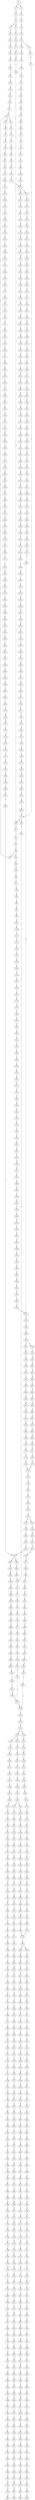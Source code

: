 strict digraph  {
	S0 -> S1 [ label = T ];
	S0 -> S2 [ label = C ];
	S1 -> S3 [ label = A ];
	S2 -> S4 [ label = A ];
	S3 -> S5 [ label = C ];
	S4 -> S6 [ label = C ];
	S5 -> S7 [ label = T ];
	S5 -> S8 [ label = G ];
	S6 -> S9 [ label = G ];
	S7 -> S10 [ label = T ];
	S8 -> S11 [ label = T ];
	S9 -> S12 [ label = T ];
	S10 -> S13 [ label = C ];
	S11 -> S14 [ label = C ];
	S12 -> S15 [ label = C ];
	S13 -> S16 [ label = A ];
	S14 -> S17 [ label = C ];
	S15 -> S18 [ label = G ];
	S15 -> S19 [ label = C ];
	S16 -> S20 [ label = A ];
	S17 -> S21 [ label = A ];
	S18 -> S22 [ label = A ];
	S19 -> S23 [ label = A ];
	S20 -> S24 [ label = G ];
	S21 -> S25 [ label = G ];
	S22 -> S26 [ label = G ];
	S23 -> S27 [ label = G ];
	S24 -> S28 [ label = C ];
	S25 -> S29 [ label = C ];
	S26 -> S30 [ label = C ];
	S27 -> S31 [ label = C ];
	S28 -> S32 [ label = G ];
	S29 -> S33 [ label = G ];
	S30 -> S34 [ label = G ];
	S31 -> S35 [ label = T ];
	S31 -> S33 [ label = G ];
	S32 -> S36 [ label = A ];
	S33 -> S37 [ label = A ];
	S34 -> S38 [ label = A ];
	S35 -> S39 [ label = T ];
	S36 -> S40 [ label = G ];
	S37 -> S41 [ label = G ];
	S38 -> S42 [ label = G ];
	S39 -> S43 [ label = C ];
	S40 -> S44 [ label = T ];
	S41 -> S45 [ label = T ];
	S42 -> S46 [ label = T ];
	S43 -> S47 [ label = A ];
	S44 -> S48 [ label = C ];
	S45 -> S49 [ label = C ];
	S46 -> S50 [ label = C ];
	S47 -> S51 [ label = C ];
	S48 -> S52 [ label = C ];
	S49 -> S53 [ label = C ];
	S49 -> S54 [ label = T ];
	S50 -> S55 [ label = G ];
	S51 -> S56 [ label = G ];
	S52 -> S57 [ label = C ];
	S53 -> S57 [ label = C ];
	S54 -> S58 [ label = C ];
	S55 -> S59 [ label = A ];
	S56 -> S60 [ label = C ];
	S57 -> S61 [ label = T ];
	S57 -> S62 [ label = G ];
	S58 -> S63 [ label = G ];
	S59 -> S64 [ label = A ];
	S60 -> S65 [ label = C ];
	S61 -> S66 [ label = C ];
	S62 -> S67 [ label = C ];
	S63 -> S68 [ label = T ];
	S64 -> S69 [ label = C ];
	S65 -> S70 [ label = C ];
	S66 -> S71 [ label = C ];
	S67 -> S72 [ label = C ];
	S68 -> S73 [ label = C ];
	S69 -> S74 [ label = C ];
	S70 -> S75 [ label = T ];
	S71 -> S76 [ label = G ];
	S72 -> S77 [ label = T ];
	S73 -> S78 [ label = T ];
	S74 -> S79 [ label = T ];
	S75 -> S80 [ label = T ];
	S76 -> S81 [ label = G ];
	S77 -> S82 [ label = G ];
	S78 -> S83 [ label = G ];
	S79 -> S84 [ label = G ];
	S80 -> S85 [ label = C ];
	S81 -> S86 [ label = T ];
	S82 -> S87 [ label = T ];
	S83 -> S88 [ label = T ];
	S84 -> S89 [ label = T ];
	S85 -> S90 [ label = A ];
	S86 -> S91 [ label = C ];
	S87 -> S92 [ label = C ];
	S88 -> S93 [ label = T ];
	S89 -> S94 [ label = C ];
	S90 -> S95 [ label = T ];
	S91 -> S96 [ label = T ];
	S92 -> S97 [ label = G ];
	S93 -> S98 [ label = C ];
	S94 -> S99 [ label = G ];
	S95 -> S100 [ label = C ];
	S96 -> S101 [ label = G ];
	S97 -> S102 [ label = C ];
	S98 -> S103 [ label = C ];
	S99 -> S104 [ label = C ];
	S100 -> S105 [ label = C ];
	S101 -> S106 [ label = G ];
	S102 -> S107 [ label = G ];
	S103 -> S108 [ label = G ];
	S104 -> S109 [ label = G ];
	S105 -> S110 [ label = A ];
	S106 -> S111 [ label = A ];
	S107 -> S112 [ label = C ];
	S108 -> S113 [ label = T ];
	S109 -> S112 [ label = C ];
	S110 -> S114 [ label = G ];
	S111 -> S115 [ label = G ];
	S112 -> S116 [ label = G ];
	S112 -> S117 [ label = A ];
	S113 -> S118 [ label = G ];
	S114 -> S119 [ label = A ];
	S115 -> S120 [ label = G ];
	S116 -> S121 [ label = A ];
	S117 -> S122 [ label = A ];
	S118 -> S123 [ label = G ];
	S119 -> S124 [ label = A ];
	S120 -> S125 [ label = G ];
	S121 -> S126 [ label = G ];
	S122 -> S127 [ label = C ];
	S123 -> S128 [ label = C ];
	S124 -> S129 [ label = C ];
	S125 -> S130 [ label = T ];
	S126 -> S131 [ label = C ];
	S127 -> S132 [ label = C ];
	S128 -> S133 [ label = C ];
	S129 -> S134 [ label = C ];
	S130 -> S135 [ label = G ];
	S131 -> S136 [ label = A ];
	S132 -> S137 [ label = C ];
	S133 -> S138 [ label = C ];
	S134 -> S139 [ label = A ];
	S134 -> S140 [ label = G ];
	S135 -> S141 [ label = T ];
	S136 -> S142 [ label = G ];
	S137 -> S143 [ label = G ];
	S138 -> S144 [ label = G ];
	S139 -> S145 [ label = G ];
	S139 -> S146 [ label = C ];
	S140 -> S147 [ label = G ];
	S141 -> S148 [ label = T ];
	S142 -> S149 [ label = T ];
	S143 -> S150 [ label = T ];
	S144 -> S151 [ label = T ];
	S145 -> S152 [ label = A ];
	S146 -> S153 [ label = C ];
	S147 -> S154 [ label = A ];
	S148 -> S155 [ label = C ];
	S149 -> S156 [ label = G ];
	S150 -> S157 [ label = A ];
	S151 -> S158 [ label = C ];
	S152 -> S159 [ label = C ];
	S153 -> S160 [ label = A ];
	S154 -> S161 [ label = C ];
	S155 -> S162 [ label = C ];
	S156 -> S163 [ label = C ];
	S157 -> S164 [ label = C ];
	S158 -> S165 [ label = C ];
	S159 -> S166 [ label = T ];
	S160 -> S167 [ label = C ];
	S161 -> S168 [ label = G ];
	S162 -> S169 [ label = A ];
	S163 -> S170 [ label = A ];
	S164 -> S171 [ label = A ];
	S165 -> S172 [ label = A ];
	S166 -> S173 [ label = C ];
	S167 -> S174 [ label = C ];
	S168 -> S175 [ label = C ];
	S169 -> S176 [ label = G ];
	S170 -> S177 [ label = A ];
	S171 -> S178 [ label = G ];
	S172 -> S179 [ label = G ];
	S173 -> S180 [ label = C ];
	S174 -> S181 [ label = C ];
	S175 -> S182 [ label = C ];
	S176 -> S183 [ label = C ];
	S177 -> S184 [ label = C ];
	S178 -> S185 [ label = C ];
	S179 -> S186 [ label = T ];
	S180 -> S187 [ label = C ];
	S181 -> S188 [ label = C ];
	S182 -> S189 [ label = C ];
	S183 -> S190 [ label = A ];
	S184 -> S191 [ label = A ];
	S185 -> S192 [ label = A ];
	S186 -> S193 [ label = A ];
	S187 -> S194 [ label = A ];
	S188 -> S195 [ label = T ];
	S189 -> S196 [ label = A ];
	S190 -> S197 [ label = G ];
	S191 -> S198 [ label = G ];
	S192 -> S199 [ label = G ];
	S193 -> S200 [ label = G ];
	S194 -> S201 [ label = T ];
	S195 -> S202 [ label = T ];
	S196 -> S203 [ label = T ];
	S197 -> S204 [ label = A ];
	S198 -> S205 [ label = C ];
	S199 -> S206 [ label = G ];
	S200 -> S207 [ label = C ];
	S201 -> S208 [ label = C ];
	S202 -> S209 [ label = C ];
	S203 -> S210 [ label = C ];
	S204 -> S211 [ label = T ];
	S205 -> S212 [ label = T ];
	S206 -> S213 [ label = T ];
	S207 -> S214 [ label = T ];
	S208 -> S215 [ label = T ];
	S209 -> S216 [ label = C ];
	S209 -> S217 [ label = G ];
	S210 -> S218 [ label = G ];
	S211 -> S219 [ label = A ];
	S212 -> S220 [ label = A ];
	S213 -> S221 [ label = G ];
	S214 -> S222 [ label = C ];
	S215 -> S223 [ label = G ];
	S216 -> S224 [ label = T ];
	S217 -> S225 [ label = A ];
	S218 -> S226 [ label = T ];
	S219 -> S227 [ label = A ];
	S220 -> S228 [ label = C ];
	S221 -> S229 [ label = C ];
	S222 -> S230 [ label = C ];
	S223 -> S231 [ label = C ];
	S224 -> S232 [ label = G ];
	S225 -> S233 [ label = T ];
	S226 -> S234 [ label = C ];
	S227 -> S235 [ label = A ];
	S228 -> S236 [ label = G ];
	S229 -> S237 [ label = A ];
	S230 -> S238 [ label = A ];
	S231 -> S239 [ label = C ];
	S232 -> S240 [ label = T ];
	S233 -> S241 [ label = C ];
	S234 -> S242 [ label = C ];
	S235 -> S243 [ label = A ];
	S236 -> S244 [ label = A ];
	S237 -> S245 [ label = C ];
	S238 -> S246 [ label = C ];
	S239 -> S247 [ label = A ];
	S240 -> S248 [ label = C ];
	S241 -> S249 [ label = G ];
	S242 -> S250 [ label = T ];
	S243 -> S251 [ label = A ];
	S244 -> S252 [ label = G ];
	S245 -> S253 [ label = G ];
	S246 -> S254 [ label = C ];
	S247 -> S255 [ label = G ];
	S248 -> S256 [ label = C ];
	S249 -> S257 [ label = T ];
	S250 -> S258 [ label = C ];
	S251 -> S259 [ label = C ];
	S252 -> S260 [ label = A ];
	S253 -> S261 [ label = C ];
	S254 -> S262 [ label = G ];
	S255 -> S263 [ label = T ];
	S256 -> S264 [ label = T ];
	S257 -> S265 [ label = T ];
	S258 -> S266 [ label = T ];
	S259 -> S267 [ label = T ];
	S260 -> S268 [ label = A ];
	S261 -> S269 [ label = G ];
	S262 -> S270 [ label = G ];
	S263 -> S271 [ label = C ];
	S264 -> S272 [ label = T ];
	S265 -> S273 [ label = T ];
	S266 -> S274 [ label = T ];
	S267 -> S275 [ label = T ];
	S268 -> S276 [ label = C ];
	S269 -> S277 [ label = G ];
	S270 -> S278 [ label = A ];
	S271 -> S279 [ label = G ];
	S272 -> S280 [ label = G ];
	S273 -> S281 [ label = G ];
	S274 -> S282 [ label = C ];
	S275 -> S283 [ label = T ];
	S276 -> S284 [ label = T ];
	S277 -> S285 [ label = T ];
	S278 -> S286 [ label = C ];
	S279 -> S287 [ label = T ];
	S280 -> S288 [ label = T ];
	S281 -> S289 [ label = T ];
	S282 -> S290 [ label = T ];
	S283 -> S291 [ label = G ];
	S284 -> S292 [ label = G ];
	S285 -> S293 [ label = G ];
	S286 -> S294 [ label = G ];
	S287 -> S295 [ label = A ];
	S288 -> S296 [ label = A ];
	S289 -> S297 [ label = A ];
	S290 -> S298 [ label = C ];
	S291 -> S299 [ label = C ];
	S292 -> S300 [ label = G ];
	S293 -> S301 [ label = C ];
	S294 -> S302 [ label = T ];
	S295 -> S303 [ label = A ];
	S296 -> S304 [ label = G ];
	S297 -> S305 [ label = G ];
	S298 -> S306 [ label = G ];
	S299 -> S307 [ label = C ];
	S300 -> S308 [ label = C ];
	S301 -> S309 [ label = C ];
	S302 -> S310 [ label = C ];
	S303 -> S311 [ label = G ];
	S304 -> S312 [ label = G ];
	S305 -> S313 [ label = G ];
	S306 -> S314 [ label = G ];
	S307 -> S315 [ label = G ];
	S308 -> S316 [ label = G ];
	S309 -> S317 [ label = G ];
	S310 -> S318 [ label = G ];
	S311 -> S319 [ label = A ];
	S312 -> S320 [ label = A ];
	S313 -> S321 [ label = A ];
	S314 -> S322 [ label = A ];
	S315 -> S323 [ label = T ];
	S316 -> S324 [ label = C ];
	S317 -> S325 [ label = C ];
	S318 -> S326 [ label = T ];
	S319 -> S327 [ label = C ];
	S320 -> S328 [ label = G ];
	S321 -> S329 [ label = A ];
	S322 -> S330 [ label = G ];
	S323 -> S331 [ label = A ];
	S324 -> S332 [ label = A ];
	S325 -> S333 [ label = A ];
	S326 -> S334 [ label = G ];
	S327 -> S335 [ label = G ];
	S328 -> S336 [ label = A ];
	S329 -> S337 [ label = A ];
	S330 -> S338 [ label = A ];
	S331 -> S339 [ label = G ];
	S332 -> S340 [ label = G ];
	S333 -> S341 [ label = A ];
	S334 -> S342 [ label = A ];
	S335 -> S343 [ label = G ];
	S336 -> S344 [ label = G ];
	S337 -> S345 [ label = G ];
	S338 -> S346 [ label = G ];
	S339 -> S347 [ label = C ];
	S340 -> S348 [ label = C ];
	S341 -> S349 [ label = C ];
	S342 -> S350 [ label = C ];
	S343 -> S351 [ label = C ];
	S344 -> S352 [ label = G ];
	S345 -> S353 [ label = G ];
	S346 -> S354 [ label = G ];
	S347 -> S355 [ label = C ];
	S348 -> S356 [ label = G ];
	S349 -> S357 [ label = C ];
	S350 -> S358 [ label = C ];
	S351 -> S359 [ label = T ];
	S352 -> S360 [ label = T ];
	S353 -> S361 [ label = T ];
	S354 -> S362 [ label = T ];
	S355 -> S363 [ label = G ];
	S356 -> S364 [ label = G ];
	S357 -> S365 [ label = A ];
	S358 -> S366 [ label = G ];
	S359 -> S367 [ label = C ];
	S360 -> S368 [ label = C ];
	S361 -> S369 [ label = C ];
	S362 -> S370 [ label = C ];
	S363 -> S371 [ label = G ];
	S364 -> S372 [ label = G ];
	S365 -> S373 [ label = G ];
	S366 -> S374 [ label = G ];
	S367 -> S375 [ label = T ];
	S368 -> S376 [ label = C ];
	S369 -> S377 [ label = C ];
	S370 -> S376 [ label = C ];
	S371 -> S378 [ label = T ];
	S372 -> S379 [ label = T ];
	S373 -> S380 [ label = T ];
	S374 -> S381 [ label = T ];
	S375 -> S382 [ label = C ];
	S376 -> S383 [ label = C ];
	S377 -> S384 [ label = C ];
	S378 -> S385 [ label = G ];
	S379 -> S386 [ label = G ];
	S380 -> S387 [ label = C ];
	S381 -> S388 [ label = C ];
	S382 -> S389 [ label = G ];
	S383 -> S390 [ label = A ];
	S383 -> S391 [ label = G ];
	S384 -> S392 [ label = G ];
	S385 -> S393 [ label = A ];
	S386 -> S394 [ label = C ];
	S387 -> S395 [ label = G ];
	S388 -> S396 [ label = G ];
	S389 -> S397 [ label = A ];
	S390 -> S398 [ label = G ];
	S391 -> S399 [ label = G ];
	S392 -> S400 [ label = A ];
	S393 -> S401 [ label = C ];
	S394 -> S402 [ label = C ];
	S395 -> S403 [ label = C ];
	S396 -> S404 [ label = C ];
	S397 -> S405 [ label = A ];
	S398 -> S406 [ label = A ];
	S399 -> S407 [ label = A ];
	S400 -> S408 [ label = A ];
	S401 -> S409 [ label = G ];
	S402 -> S410 [ label = G ];
	S403 -> S411 [ label = G ];
	S404 -> S412 [ label = G ];
	S405 -> S413 [ label = G ];
	S406 -> S414 [ label = G ];
	S407 -> S415 [ label = G ];
	S408 -> S416 [ label = G ];
	S409 -> S417 [ label = T ];
	S410 -> S418 [ label = C ];
	S411 -> S419 [ label = C ];
	S412 -> S420 [ label = T ];
	S413 -> S421 [ label = T ];
	S414 -> S422 [ label = C ];
	S415 -> S423 [ label = G ];
	S416 -> S424 [ label = T ];
	S417 -> S425 [ label = G ];
	S418 -> S426 [ label = C ];
	S419 -> S427 [ label = A ];
	S420 -> S428 [ label = A ];
	S421 -> S429 [ label = C ];
	S422 -> S430 [ label = C ];
	S423 -> S431 [ label = C ];
	S424 -> S432 [ label = C ];
	S425 -> S433 [ label = G ];
	S426 -> S434 [ label = G ];
	S427 -> S435 [ label = G ];
	S428 -> S436 [ label = G ];
	S429 -> S437 [ label = G ];
	S430 -> S438 [ label = A ];
	S431 -> S439 [ label = G ];
	S432 -> S440 [ label = G ];
	S433 -> S441 [ label = G ];
	S434 -> S442 [ label = G ];
	S435 -> S443 [ label = C ];
	S436 -> S444 [ label = C ];
	S437 -> S445 [ label = C ];
	S438 -> S446 [ label = C ];
	S439 -> S447 [ label = T ];
	S440 -> S448 [ label = A ];
	S441 -> S449 [ label = T ];
	S442 -> S450 [ label = T ];
	S443 -> S451 [ label = C ];
	S444 -> S452 [ label = C ];
	S445 -> S453 [ label = G ];
	S446 -> S454 [ label = G ];
	S447 -> S455 [ label = G ];
	S448 -> S456 [ label = G ];
	S449 -> S457 [ label = A ];
	S450 -> S458 [ label = G ];
	S451 -> S459 [ label = G ];
	S452 -> S460 [ label = G ];
	S453 -> S461 [ label = G ];
	S454 -> S462 [ label = G ];
	S455 -> S463 [ label = G ];
	S456 -> S464 [ label = G ];
	S457 -> S465 [ label = C ];
	S458 -> S466 [ label = G ];
	S459 -> S467 [ label = G ];
	S460 -> S468 [ label = C ];
	S461 -> S469 [ label = C ];
	S462 -> S470 [ label = T ];
	S463 -> S471 [ label = T ];
	S464 -> S472 [ label = T ];
	S465 -> S473 [ label = T ];
	S466 -> S474 [ label = T ];
	S467 -> S475 [ label = T ];
	S468 -> S476 [ label = T ];
	S469 -> S477 [ label = T ];
	S470 -> S478 [ label = T ];
	S471 -> S479 [ label = A ];
	S472 -> S480 [ label = A ];
	S473 -> S481 [ label = A ];
	S474 -> S482 [ label = G ];
	S475 -> S483 [ label = G ];
	S476 -> S484 [ label = G ];
	S477 -> S485 [ label = A ];
	S478 -> S486 [ label = A ];
	S479 -> S487 [ label = T ];
	S480 -> S488 [ label = T ];
	S481 -> S489 [ label = T ];
	S482 -> S490 [ label = G ];
	S483 -> S491 [ label = G ];
	S484 -> S492 [ label = G ];
	S485 -> S493 [ label = T ];
	S486 -> S494 [ label = C ];
	S487 -> S495 [ label = G ];
	S488 -> S496 [ label = A ];
	S489 -> S497 [ label = T ];
	S490 -> S498 [ label = A ];
	S491 -> S499 [ label = A ];
	S492 -> S500 [ label = A ];
	S493 -> S501 [ label = A ];
	S494 -> S502 [ label = T ];
	S495 -> S503 [ label = A ];
	S496 -> S504 [ label = A ];
	S497 -> S505 [ label = G ];
	S498 -> S506 [ label = A ];
	S499 -> S507 [ label = A ];
	S500 -> S508 [ label = A ];
	S501 -> S509 [ label = G ];
	S502 -> S510 [ label = G ];
	S503 -> S511 [ label = G ];
	S504 -> S512 [ label = G ];
	S505 -> S513 [ label = G ];
	S506 -> S514 [ label = C ];
	S507 -> S515 [ label = G ];
	S508 -> S516 [ label = G ];
	S509 -> S517 [ label = T ];
	S510 -> S518 [ label = C ];
	S511 -> S519 [ label = C ];
	S512 -> S520 [ label = T ];
	S513 -> S521 [ label = A ];
	S514 -> S522 [ label = C ];
	S515 -> S523 [ label = A ];
	S516 -> S524 [ label = A ];
	S517 -> S525 [ label = A ];
	S518 -> S526 [ label = A ];
	S519 -> S527 [ label = G ];
	S520 -> S528 [ label = C ];
	S521 -> S529 [ label = A ];
	S522 -> S530 [ label = T ];
	S523 -> S531 [ label = A ];
	S524 -> S532 [ label = A ];
	S525 -> S533 [ label = G ];
	S526 -> S534 [ label = G ];
	S527 -> S535 [ label = G ];
	S528 -> S536 [ label = G ];
	S529 -> S537 [ label = C ];
	S530 -> S538 [ label = C ];
	S531 -> S539 [ label = C ];
	S532 -> S540 [ label = C ];
	S533 -> S541 [ label = C ];
	S534 -> S542 [ label = A ];
	S535 -> S543 [ label = T ];
	S536 -> S544 [ label = T ];
	S537 -> S545 [ label = G ];
	S538 -> S546 [ label = G ];
	S539 -> S547 [ label = G ];
	S540 -> S547 [ label = G ];
	S541 -> S548 [ label = C ];
	S542 -> S549 [ label = C ];
	S543 -> S550 [ label = C ];
	S544 -> S551 [ label = G ];
	S545 -> S552 [ label = G ];
	S546 -> S553 [ label = G ];
	S547 -> S554 [ label = G ];
	S548 -> S555 [ label = G ];
	S549 -> S556 [ label = G ];
	S550 -> S557 [ label = G ];
	S551 -> S558 [ label = G ];
	S552 -> S559 [ label = T ];
	S553 -> S560 [ label = C ];
	S554 -> S561 [ label = C ];
	S555 -> S562 [ label = A ];
	S556 -> S563 [ label = G ];
	S557 -> S564 [ label = C ];
	S558 -> S565 [ label = T ];
	S559 -> S566 [ label = A ];
	S560 -> S567 [ label = A ];
	S561 -> S568 [ label = A ];
	S562 -> S569 [ label = A ];
	S563 -> S570 [ label = A ];
	S564 -> S571 [ label = A ];
	S565 -> S572 [ label = A ];
	S566 -> S573 [ label = C ];
	S567 -> S574 [ label = C ];
	S568 -> S575 [ label = C ];
	S569 -> S576 [ label = A ];
	S570 -> S577 [ label = C ];
	S571 -> S578 [ label = C ];
	S572 -> S579 [ label = C ];
	S573 -> S580 [ label = G ];
	S574 -> S581 [ label = G ];
	S575 -> S582 [ label = C ];
	S575 -> S583 [ label = T ];
	S576 -> S584 [ label = C ];
	S577 -> S585 [ label = A ];
	S578 -> S586 [ label = G ];
	S579 -> S587 [ label = C ];
	S580 -> S588 [ label = A ];
	S581 -> S589 [ label = C ];
	S582 -> S590 [ label = G ];
	S583 -> S591 [ label = G ];
	S584 -> S592 [ label = C ];
	S585 -> S593 [ label = C ];
	S586 -> S594 [ label = C ];
	S587 -> S595 [ label = G ];
	S588 -> S596 [ label = A ];
	S589 -> S597 [ label = G ];
	S590 -> S598 [ label = G ];
	S591 -> S599 [ label = G ];
	S592 -> S600 [ label = C ];
	S593 -> S601 [ label = A ];
	S594 -> S602 [ label = G ];
	S595 -> S603 [ label = G ];
	S596 -> S604 [ label = G ];
	S597 -> S605 [ label = C ];
	S598 -> S606 [ label = G ];
	S599 -> S607 [ label = G ];
	S600 -> S608 [ label = C ];
	S601 -> S609 [ label = C ];
	S602 -> S610 [ label = C ];
	S603 -> S611 [ label = T ];
	S604 -> S612 [ label = A ];
	S605 -> S613 [ label = G ];
	S606 -> S614 [ label = A ];
	S607 -> S615 [ label = A ];
	S608 -> S616 [ label = G ];
	S609 -> S617 [ label = C ];
	S610 -> S618 [ label = G ];
	S611 -> S619 [ label = G ];
	S612 -> S620 [ label = A ];
	S613 -> S621 [ label = C ];
	S614 -> S622 [ label = A ];
	S615 -> S623 [ label = A ];
	S616 -> S624 [ label = A ];
	S617 -> S625 [ label = T ];
	S618 -> S626 [ label = G ];
	S619 -> S627 [ label = G ];
	S620 -> S628 [ label = G ];
	S621 -> S629 [ label = G ];
	S622 -> S630 [ label = T ];
	S623 -> S631 [ label = C ];
	S624 -> S632 [ label = C ];
	S625 -> S633 [ label = C ];
	S626 -> S634 [ label = C ];
	S627 -> S635 [ label = T ];
	S628 -> S636 [ label = T ];
	S629 -> S637 [ label = T ];
	S630 -> S638 [ label = T ];
	S631 -> S639 [ label = T ];
	S632 -> S640 [ label = T ];
	S633 -> S641 [ label = T ];
	S634 -> S642 [ label = T ];
	S635 -> S643 [ label = T ];
	S636 -> S644 [ label = G ];
	S637 -> S645 [ label = C ];
	S638 -> S646 [ label = G ];
	S639 -> S647 [ label = G ];
	S640 -> S648 [ label = A ];
	S641 -> S649 [ label = A ];
	S642 -> S650 [ label = G ];
	S643 -> S651 [ label = A ];
	S644 -> S652 [ label = T ];
	S645 -> S653 [ label = G ];
	S646 -> S654 [ label = A ];
	S647 -> S655 [ label = G ];
	S648 -> S656 [ label = G ];
	S649 -> S657 [ label = G ];
	S650 -> S658 [ label = G ];
	S651 -> S659 [ label = G ];
	S652 -> S660 [ label = C ];
	S653 -> S661 [ label = A ];
	S654 -> S662 [ label = A ];
	S655 -> S663 [ label = A ];
	S656 -> S664 [ label = A ];
	S657 -> S665 [ label = A ];
	S658 -> S666 [ label = A ];
	S659 -> S667 [ label = A ];
	S660 -> S668 [ label = C ];
	S661 -> S669 [ label = C ];
	S662 -> S670 [ label = C ];
	S663 -> S671 [ label = C ];
	S664 -> S672 [ label = A ];
	S665 -> S673 [ label = A ];
	S666 -> S674 [ label = A ];
	S667 -> S675 [ label = A ];
	S668 -> S676 [ label = T ];
	S669 -> S677 [ label = G ];
	S670 -> S678 [ label = C ];
	S671 -> S679 [ label = C ];
	S672 -> S680 [ label = T ];
	S673 -> S681 [ label = C ];
	S674 -> S682 [ label = T ];
	S675 -> S683 [ label = G ];
	S676 -> S684 [ label = G ];
	S677 -> S685 [ label = C ];
	S678 -> S686 [ label = C ];
	S679 -> S687 [ label = C ];
	S680 -> S688 [ label = C ];
	S681 -> S689 [ label = G ];
	S682 -> S690 [ label = G ];
	S683 -> S691 [ label = G ];
	S684 -> S692 [ label = G ];
	S685 -> S693 [ label = G ];
	S686 -> S694 [ label = G ];
	S687 -> S695 [ label = G ];
	S688 -> S696 [ label = G ];
	S689 -> S697 [ label = A ];
	S690 -> S698 [ label = G ];
	S691 -> S699 [ label = G ];
	S692 -> S700 [ label = C ];
	S693 -> S701 [ label = C ];
	S694 -> S702 [ label = T ];
	S695 -> S703 [ label = T ];
	S696 -> S704 [ label = G ];
	S697 -> S705 [ label = G ];
	S698 -> S706 [ label = G ];
	S699 -> S707 [ label = G ];
	S700 -> S708 [ label = C ];
	S701 -> S709 [ label = C ];
	S702 -> S710 [ label = C ];
	S703 -> S711 [ label = C ];
	S704 -> S712 [ label = G ];
	S705 -> S713 [ label = G ];
	S706 -> S714 [ label = G ];
	S707 -> S715 [ label = G ];
	S708 -> S716 [ label = T ];
	S709 -> S717 [ label = T ];
	S710 -> S718 [ label = T ];
	S711 -> S719 [ label = T ];
	S712 -> S720 [ label = T ];
	S713 -> S721 [ label = T ];
	S714 -> S722 [ label = T ];
	S715 -> S723 [ label = T ];
	S716 -> S724 [ label = G ];
	S717 -> S725 [ label = C ];
	S718 -> S726 [ label = C ];
	S719 -> S727 [ label = C ];
	S720 -> S728 [ label = A ];
	S721 -> S729 [ label = G ];
	S722 -> S730 [ label = C ];
	S723 -> S731 [ label = C ];
	S724 -> S732 [ label = G ];
	S725 -> S733 [ label = G ];
	S726 -> S734 [ label = G ];
	S727 -> S734 [ label = G ];
	S728 -> S735 [ label = T ];
	S729 -> S736 [ label = T ];
	S730 -> S737 [ label = C ];
	S731 -> S738 [ label = C ];
	S732 -> S739 [ label = G ];
	S733 -> S740 [ label = G ];
	S734 -> S741 [ label = G ];
	S735 -> S742 [ label = C ];
	S736 -> S743 [ label = C ];
	S737 -> S744 [ label = G ];
	S738 -> S745 [ label = G ];
	S739 -> S746 [ label = T ];
	S740 -> S747 [ label = G ];
	S741 -> S748 [ label = C ];
	S742 -> S749 [ label = C ];
	S743 -> S750 [ label = C ];
	S744 -> S751 [ label = C ];
	S745 -> S752 [ label = T ];
	S746 -> S753 [ label = C ];
	S747 -> S754 [ label = C ];
	S748 -> S755 [ label = A ];
	S749 -> S756 [ label = C ];
	S750 -> S757 [ label = C ];
	S751 -> S758 [ label = C ];
	S752 -> S759 [ label = C ];
	S753 -> S760 [ label = C ];
	S754 -> S761 [ label = T ];
	S755 -> S762 [ label = C ];
	S756 -> S763 [ label = G ];
	S757 -> S764 [ label = T ];
	S758 -> S765 [ label = G ];
	S759 -> S766 [ label = G ];
	S760 -> S767 [ label = C ];
	S761 -> S768 [ label = C ];
	S762 -> S769 [ label = C ];
	S763 -> S770 [ label = A ];
	S764 -> S771 [ label = G ];
	S765 -> S772 [ label = G ];
	S766 -> S773 [ label = G ];
	S767 -> S774 [ label = G ];
	S768 -> S775 [ label = A ];
	S769 -> S776 [ label = G ];
	S770 -> S777 [ label = A ];
	S771 -> S778 [ label = T ];
	S772 -> S779 [ label = A ];
	S773 -> S780 [ label = A ];
	S774 -> S781 [ label = A ];
	S775 -> S782 [ label = C ];
	S776 -> S783 [ label = A ];
	S777 -> S784 [ label = A ];
	S778 -> S785 [ label = C ];
	S779 -> S786 [ label = A ];
	S780 -> S787 [ label = A ];
	S781 -> S788 [ label = G ];
	S782 -> S789 [ label = G ];
	S783 -> S790 [ label = G ];
	S783 -> S791 [ label = A ];
	S784 -> S792 [ label = G ];
	S785 -> S793 [ label = C ];
	S786 -> S794 [ label = C ];
	S787 -> S795 [ label = C ];
	S788 -> S796 [ label = T ];
	S789 -> S797 [ label = T ];
	S790 -> S798 [ label = T ];
	S791 -> S799 [ label = T ];
	S792 -> S800 [ label = T ];
	S793 -> S801 [ label = T ];
	S794 -> S802 [ label = T ];
	S795 -> S803 [ label = T ];
	S796 -> S804 [ label = C ];
	S797 -> S805 [ label = C ];
	S798 -> S806 [ label = C ];
	S799 -> S807 [ label = G ];
	S800 -> S808 [ label = G ];
	S801 -> S809 [ label = A ];
	S802 -> S810 [ label = G ];
	S803 -> S811 [ label = A ];
	S804 -> S812 [ label = C ];
	S805 -> S813 [ label = C ];
	S806 -> S814 [ label = C ];
	S807 -> S815 [ label = T ];
	S808 -> S816 [ label = T ];
	S809 -> S817 [ label = C ];
	S810 -> S818 [ label = C ];
	S811 -> S819 [ label = C ];
	S812 -> S820 [ label = A ];
	S813 -> S821 [ label = A ];
	S814 -> S822 [ label = A ];
	S815 -> S823 [ label = A ];
	S816 -> S824 [ label = C ];
	S817 -> S825 [ label = T ];
	S818 -> S826 [ label = A ];
	S819 -> S827 [ label = A ];
	S820 -> S828 [ label = G ];
	S821 -> S829 [ label = G ];
	S822 -> S828 [ label = G ];
	S823 -> S830 [ label = G ];
	S824 -> S831 [ label = G ];
	S825 -> S832 [ label = A ];
	S826 -> S833 [ label = A ];
	S827 -> S834 [ label = A ];
	S828 -> S835 [ label = T ];
	S828 -> S836 [ label = C ];
	S829 -> S31 [ label = C ];
	S830 -> S837 [ label = T ];
	S831 -> S838 [ label = T ];
	S832 -> S839 [ label = C ];
	S833 -> S840 [ label = C ];
	S834 -> S841 [ label = C ];
	S835 -> S842 [ label = A ];
	S836 -> S843 [ label = T ];
	S837 -> S844 [ label = T ];
	S838 -> S845 [ label = C ];
	S839 -> S846 [ label = C ];
	S840 -> S847 [ label = C ];
	S841 -> S848 [ label = G ];
	S842 -> S849 [ label = G ];
	S843 -> S850 [ label = T ];
	S844 -> S851 [ label = T ];
	S845 -> S852 [ label = G ];
	S846 -> S853 [ label = A ];
	S847 -> S854 [ label = A ];
	S848 -> S855 [ label = A ];
	S849 -> S856 [ label = G ];
	S850 -> S43 [ label = C ];
	S851 -> S857 [ label = C ];
	S852 -> S858 [ label = G ];
	S853 -> S859 [ label = G ];
	S854 -> S860 [ label = G ];
	S855 -> S861 [ label = A ];
	S856 -> S862 [ label = G ];
	S857 -> S863 [ label = A ];
	S858 -> S864 [ label = A ];
	S859 -> S865 [ label = G ];
	S860 -> S866 [ label = A ];
	S861 -> S867 [ label = A ];
	S862 -> S868 [ label = T ];
	S863 -> S869 [ label = C ];
	S864 -> S870 [ label = A ];
	S865 -> S871 [ label = A ];
	S866 -> S872 [ label = A ];
	S867 -> S873 [ label = A ];
	S868 -> S874 [ label = C ];
	S869 -> S875 [ label = T ];
	S870 -> S876 [ label = C ];
	S871 -> S877 [ label = G ];
	S872 -> S878 [ label = C ];
	S873 -> S879 [ label = C ];
	S874 -> S880 [ label = A ];
	S875 -> S881 [ label = C ];
	S876 -> S882 [ label = A ];
	S877 -> S883 [ label = A ];
	S878 -> S884 [ label = A ];
	S879 -> S885 [ label = A ];
	S880 -> S886 [ label = C ];
	S881 -> S887 [ label = C ];
	S882 -> S888 [ label = G ];
	S883 -> S889 [ label = G ];
	S884 -> S890 [ label = G ];
	S885 -> S891 [ label = G ];
	S886 -> S892 [ label = T ];
	S887 -> S893 [ label = T ];
	S888 -> S894 [ label = G ];
	S889 -> S895 [ label = T ];
	S890 -> S896 [ label = C ];
	S891 -> S897 [ label = A ];
	S892 -> S898 [ label = C ];
	S893 -> S899 [ label = T ];
	S894 -> S900 [ label = A ];
	S895 -> S901 [ label = C ];
	S896 -> S902 [ label = C ];
	S897 -> S903 [ label = A ];
	S898 -> S904 [ label = G ];
	S899 -> S905 [ label = T ];
	S900 -> S906 [ label = A ];
	S901 -> S907 [ label = A ];
	S902 -> S908 [ label = G ];
	S903 -> S909 [ label = G ];
	S904 -> S910 [ label = C ];
	S905 -> S911 [ label = C ];
	S906 -> S912 [ label = T ];
	S907 -> S913 [ label = G ];
	S908 -> S914 [ label = T ];
	S909 -> S915 [ label = G ];
	S910 -> S916 [ label = T ];
	S911 -> S917 [ label = A ];
	S912 -> S918 [ label = A ];
	S913 -> S919 [ label = G ];
	S914 -> S920 [ label = C ];
	S915 -> S921 [ label = G ];
	S916 -> S922 [ label = T ];
	S917 -> S923 [ label = T ];
	S918 -> S924 [ label = G ];
	S919 -> S925 [ label = A ];
	S920 -> S926 [ label = C ];
	S921 -> S927 [ label = G ];
	S922 -> S928 [ label = C ];
	S923 -> S929 [ label = C ];
	S924 -> S930 [ label = T ];
	S925 -> S931 [ label = C ];
	S926 -> S932 [ label = T ];
	S927 -> S933 [ label = T ];
	S928 -> S934 [ label = A ];
	S929 -> S935 [ label = C ];
	S930 -> S936 [ label = C ];
	S931 -> S937 [ label = C ];
	S932 -> S938 [ label = C ];
	S933 -> S939 [ label = C ];
	S934 -> S940 [ label = T ];
	S935 -> S941 [ label = A ];
	S936 -> S942 [ label = T ];
	S937 -> S943 [ label = A ];
	S938 -> S944 [ label = T ];
	S939 -> S945 [ label = T ];
	S940 -> S946 [ label = C ];
	S941 -> S947 [ label = G ];
	S942 -> S948 [ label = C ];
	S943 -> S949 [ label = G ];
	S944 -> S950 [ label = G ];
	S945 -> S951 [ label = C ];
	S946 -> S952 [ label = C ];
	S947 -> S119 [ label = A ];
	S948 -> S953 [ label = T ];
	S949 -> S954 [ label = T ];
	S950 -> S955 [ label = T ];
	S951 -> S956 [ label = T ];
	S952 -> S957 [ label = A ];
	S953 -> S958 [ label = C ];
	S954 -> S959 [ label = C ];
	S955 -> S960 [ label = C ];
	S956 -> S961 [ label = C ];
	S957 -> S114 [ label = G ];
	S958 -> S962 [ label = T ];
	S959 -> S963 [ label = T ];
	S960 -> S964 [ label = G ];
	S961 -> S965 [ label = G ];
	S962 -> S966 [ label = G ];
	S963 -> S967 [ label = C ];
	S964 -> S968 [ label = T ];
	S965 -> S969 [ label = T ];
	S966 -> S970 [ label = A ];
	S967 -> S971 [ label = T ];
	S968 -> S972 [ label = G ];
	S969 -> S973 [ label = G ];
	S970 -> S974 [ label = G ];
	S971 -> S975 [ label = G ];
	S972 -> S976 [ label = G ];
	S973 -> S977 [ label = G ];
	S974 -> S978 [ label = T ];
	S975 -> S979 [ label = T ];
	S976 -> S980 [ label = T ];
	S977 -> S981 [ label = T ];
	S978 -> S982 [ label = A ];
	S979 -> S983 [ label = A ];
	S980 -> S984 [ label = A ];
	S981 -> S985 [ label = A ];
}
